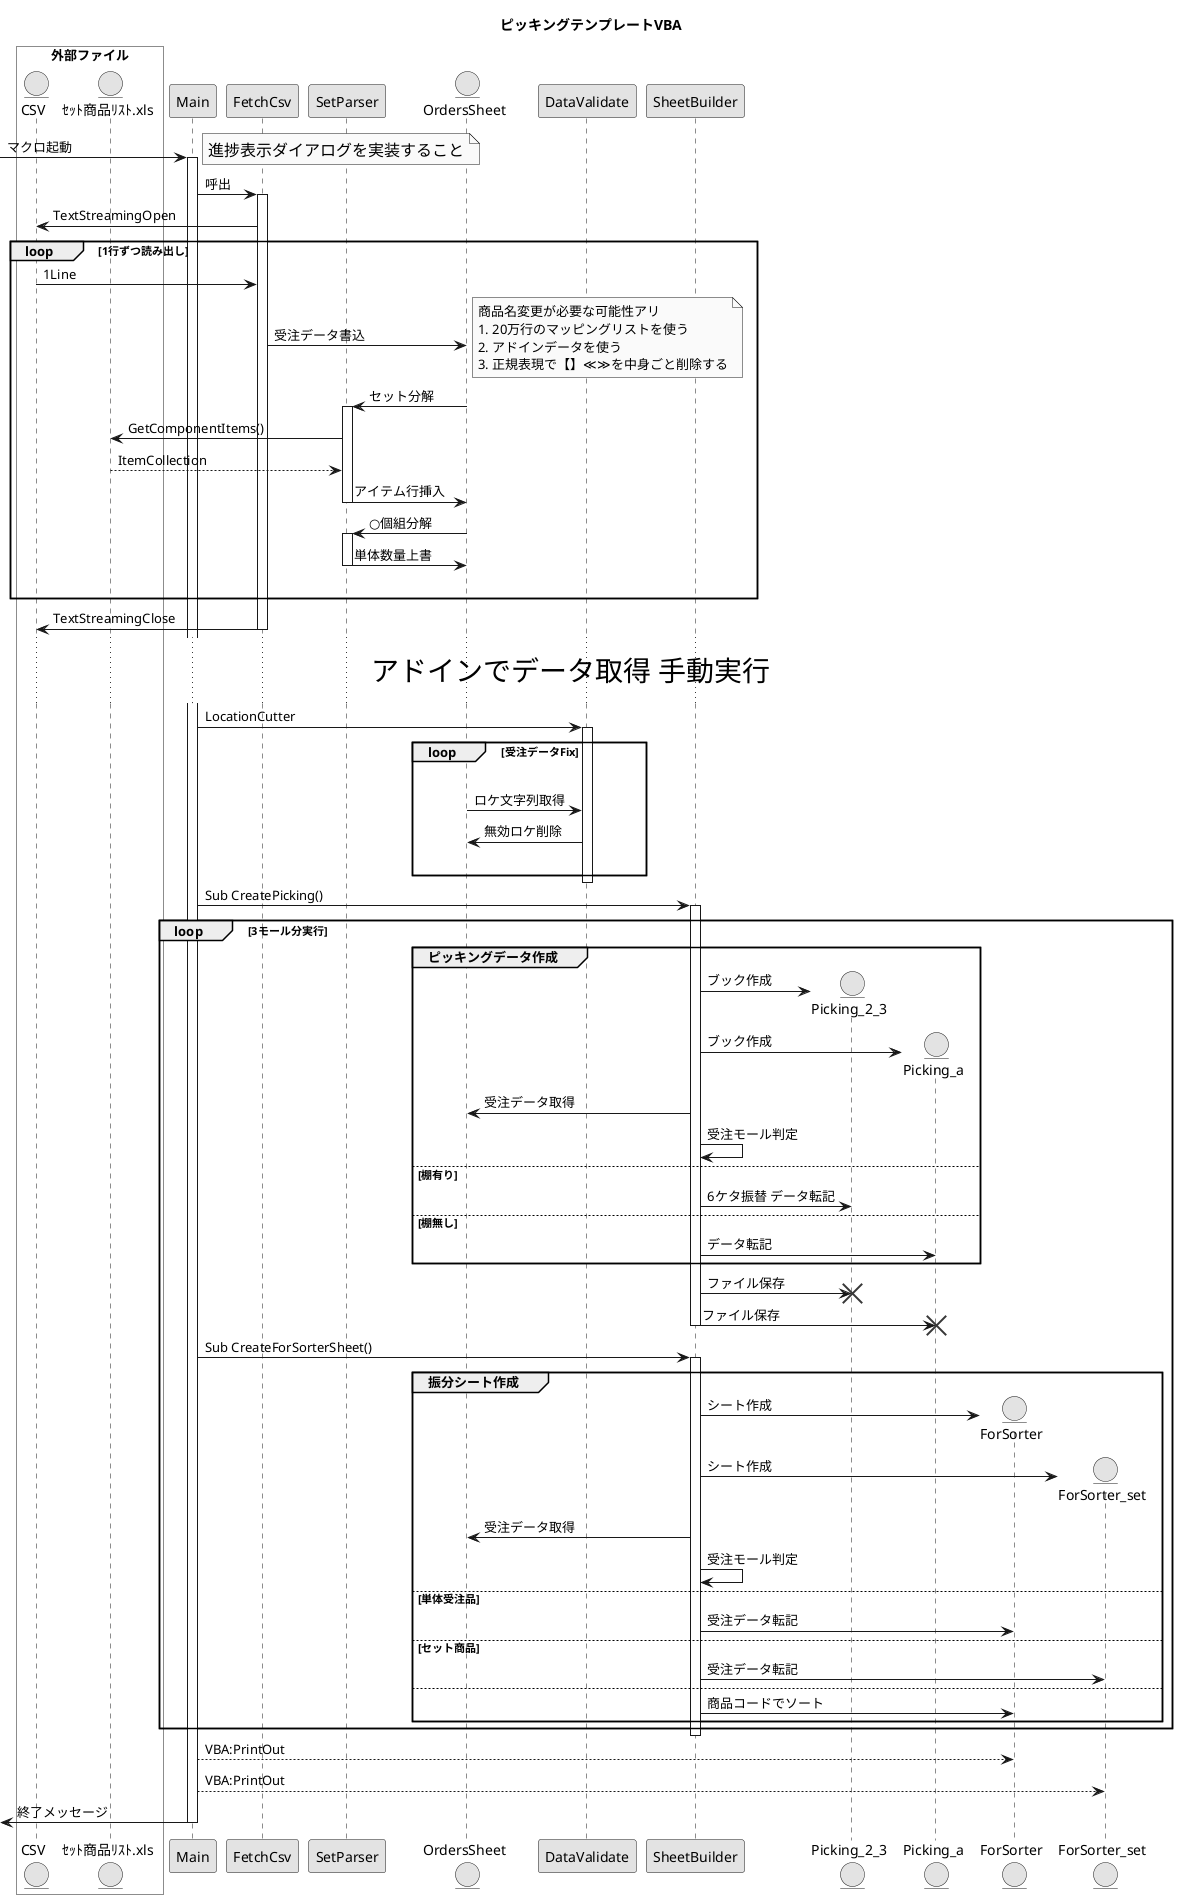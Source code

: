 @startuml picking_create_vba

skinparam monochrome true
skinparam packageFontSize 25

title ピッキングテンプレートVBA


box "外部ファイル" #white
    entity CSV
    entity ｾｯﾄ商品ﾘｽﾄ.xls
end box

participant Main

[-> Main : マクロ起動
activate Main

note right
  <size:16>進捗表示ダイアログを実装すること</size>
end note

Main -> FetchCsv : 呼出
activate FetchCsv

CSV <- FetchCsv : TextStreamingOpen 

participant SetParser

Loop 1行ずつ読み出し
    CSV -> FetchCsv : 1Line

    entity OrdersSheet
    FetchCsv -> OrdersSheet : 受注データ書込

    note right
        商品名変更が必要な可能性アリ
        1. 20万行のマッピングリストを使う
        2. アドインデータを使う
        3. 正規表現で【】≪≫を中身ごと削除する
    end note

    SetParser <- OrdersSheet : セット分解
    
    activate SetParser
        ｾｯﾄ商品ﾘｽﾄ.xls <- SetParser : GetComponentItems()
        ｾｯﾄ商品ﾘｽﾄ.xls --> SetParser : ItemCollection
    
        SetParser -> OrdersSheet : アイテム行挿入
    
    deactivate SetParser

    SetParser <- OrdersSheet :○個組分解
    activate SetParser
        SetParser -> OrdersSheet : 単体数量上書
    deactivate SetParser

    |||
    end loop

CSV <- FetchCsv : TextStreamingClose
deactivate FetchCsv

... <size:28>アドインでデータ取得 手動実行</size> ...

participant DataValidate

    Main -> DataValidate : LocationCutter

    activate DataValidate

    loop 受注データFix
        |||
        OrdersSheet -> DataValidate :ロケ文字列取得
        OrdersSheet <- DataValidate :無効ロケ削除
        |||
    end
    deactivate DataValidate

participant SheetBuilder

Main -> SheetBuilder : Sub CreatePicking()
activate SheetBuilder

loop 3モール分実行     
    Group ピッキングデータ作成

        create entity Picking_2_3
        SheetBuilder -> Picking_2_3 : ブック作成

        create entity Picking_a
        SheetBuilder -> Picking_a : ブック作成

        OrdersSheet <- SheetBuilder : 受注データ取得

        SheetBuilder -> SheetBuilder : 受注モール判定

        else 棚有り
            SheetBuilder -> Picking_2_3 : 6ケタ振替 データ転記

        else 棚無し
            SheetBuilder -> Picking_a : データ転記
    end

    SheetBuilder -> Picking_2_3 : ファイル保存
    destroy Picking_2_3
    SheetBuilder -> Picking_a : ファイル保存
    deactivate SheetBuilder

    destroy Picking_a
    deactivate SheetBuilder


    Main -> SheetBuilder : Sub CreateForSorterSheet()
        Group 振分シート作成
        activate SheetBuilder
        create entity ForSorter
        SheetBuilder -> ForSorter : シート作成
        create entity ForSorter_set
        SheetBuilder -> ForSorter_set : シート作成
        OrdersSheet <- SheetBuilder : 受注データ取得
        SheetBuilder -> SheetBuilder : 受注モール判定

        else 単体受注品

            SheetBuilder -> ForSorter : 受注データ転記
        
        else セット商品

            SheetBuilder -> ForSorter_set : 受注データ転記
        else

            SheetBuilder -> ForSorter : 商品コードでソート

    end
end

deactivate SheetBuilder

Main --> ForSorter : VBA:PrintOut 
Main --> ForSorter_set : VBA:PrintOut


[<- Main : 終了メッセージ

deactivate Main

@enduml